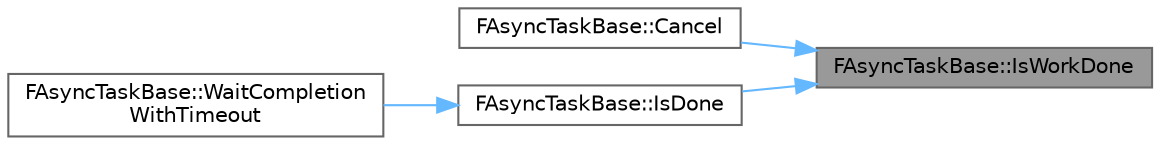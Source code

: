 digraph "FAsyncTaskBase::IsWorkDone"
{
 // INTERACTIVE_SVG=YES
 // LATEX_PDF_SIZE
  bgcolor="transparent";
  edge [fontname=Helvetica,fontsize=10,labelfontname=Helvetica,labelfontsize=10];
  node [fontname=Helvetica,fontsize=10,shape=box,height=0.2,width=0.4];
  rankdir="RL";
  Node1 [id="Node000001",label="FAsyncTaskBase::IsWorkDone",height=0.2,width=0.4,color="gray40", fillcolor="grey60", style="filled", fontcolor="black",tooltip="Returns true if the work has completed, false while it's still in progress."];
  Node1 -> Node2 [id="edge1_Node000001_Node000002",dir="back",color="steelblue1",style="solid",tooltip=" "];
  Node2 [id="Node000002",label="FAsyncTaskBase::Cancel",height=0.2,width=0.4,color="grey40", fillcolor="white", style="filled",URL="$dd/d1f/classFAsyncTaskBase.html#aaf2c502e6770f423a76d98231c18ecf9",tooltip="Cancel the task, if possible."];
  Node1 -> Node3 [id="edge2_Node000001_Node000003",dir="back",color="steelblue1",style="solid",tooltip=" "];
  Node3 [id="Node000003",label="FAsyncTaskBase::IsDone",height=0.2,width=0.4,color="grey40", fillcolor="white", style="filled",URL="$dd/d1f/classFAsyncTaskBase.html#a9de541265bab966e6972b01f130dcf81",tooltip="Returns true if the work and TASK has completed, false while it's still in progress."];
  Node3 -> Node4 [id="edge3_Node000003_Node000004",dir="back",color="steelblue1",style="solid",tooltip=" "];
  Node4 [id="Node000004",label="FAsyncTaskBase::WaitCompletion\lWithTimeout",height=0.2,width=0.4,color="grey40", fillcolor="white", style="filled",URL="$dd/d1f/classFAsyncTaskBase.html#a52bdb15b3ee300d6e93d5b0ffe181ffd",tooltip="Wait until the job is complete, up to a time limit."];
}
